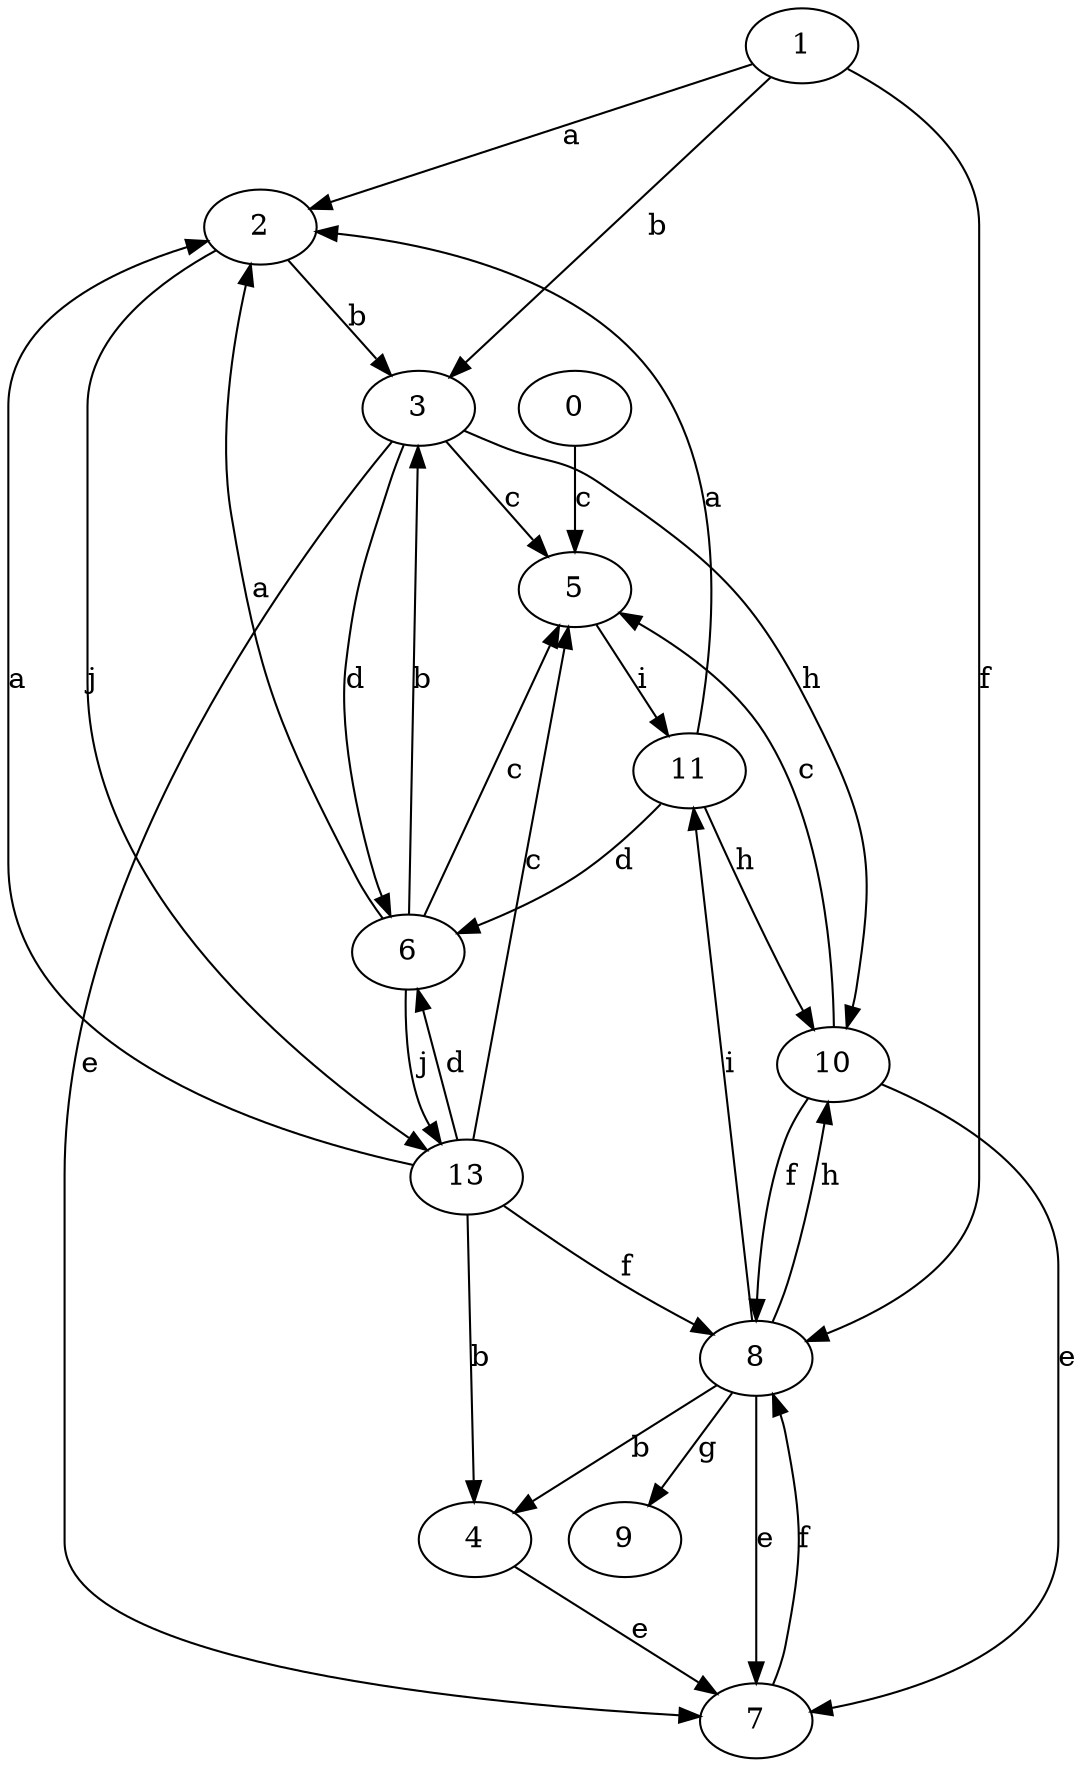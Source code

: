 strict digraph  {
2;
3;
0;
1;
4;
5;
6;
7;
8;
9;
10;
11;
13;
2 -> 3  [label=b];
2 -> 13  [label=j];
3 -> 5  [label=c];
3 -> 6  [label=d];
3 -> 7  [label=e];
3 -> 10  [label=h];
0 -> 5  [label=c];
1 -> 2  [label=a];
1 -> 3  [label=b];
1 -> 8  [label=f];
4 -> 7  [label=e];
5 -> 11  [label=i];
6 -> 2  [label=a];
6 -> 3  [label=b];
6 -> 5  [label=c];
6 -> 13  [label=j];
7 -> 8  [label=f];
8 -> 4  [label=b];
8 -> 7  [label=e];
8 -> 9  [label=g];
8 -> 10  [label=h];
8 -> 11  [label=i];
10 -> 5  [label=c];
10 -> 7  [label=e];
10 -> 8  [label=f];
11 -> 2  [label=a];
11 -> 6  [label=d];
11 -> 10  [label=h];
13 -> 2  [label=a];
13 -> 4  [label=b];
13 -> 5  [label=c];
13 -> 6  [label=d];
13 -> 8  [label=f];
}
